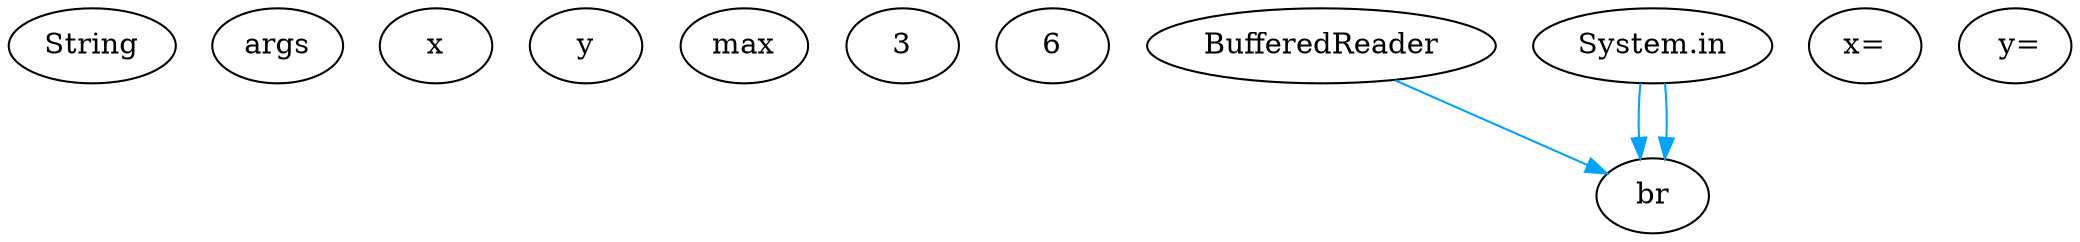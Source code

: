 digraph  {
17 [label=String, line_number=1, node_composition="{17}", node_name=String, node_type=identifier];
19 [label=args, line_number=1, node_composition="{19}", node_name=args, node_type=identifier];
24 [label=x, line_number=2, node_composition="{67, 24, 56, 62, 31}", node_name=x, node_type=identifier];
26 [label=y, line_number=2, node_composition="{35, 58, 71, 26, 63}", node_name=y, node_type=identifier];
28 [label=max, line_number=2, node_composition="{66, 28, 70}", node_name=max, node_type=identifier];
32 [label=3, line_number=3, node_composition="{32}", node_name=3, node_type=identifier];
36 [label=6, line_number=4, node_composition="{36}", node_name=6, node_type=identifier];
38 [label=BufferedReader, line_number=5, node_composition="{38}", node_name=BufferedReader, node_type=identifier];
40 [label=br, line_number=5, node_composition="{40}", node_name=br, node_type=identifier];
45 [label="System.in", line_number=5, node_composition="{45}", node_name="System.in", node_type=identifier];
55 [label="x=", line_number=6, node_composition="{55}", node_name="x=", node_type=identifier];
57 [label=" y=", line_number=6, node_composition="{57}", node_name=" y=", node_type=identifier];
38 -> 40  [color="#00A3FF", dataflow_type=comesFrom, edge_type=DFG_edge, key=0];
45 -> 40  [color="#00A3FF", dataflow_type=comesFrom, edge_type=DFG_edge, key=0];
45 -> 40  [color="#00A3FF", dataflow_type=comesFrom, edge_type=DFG_edge, key=1];
}
